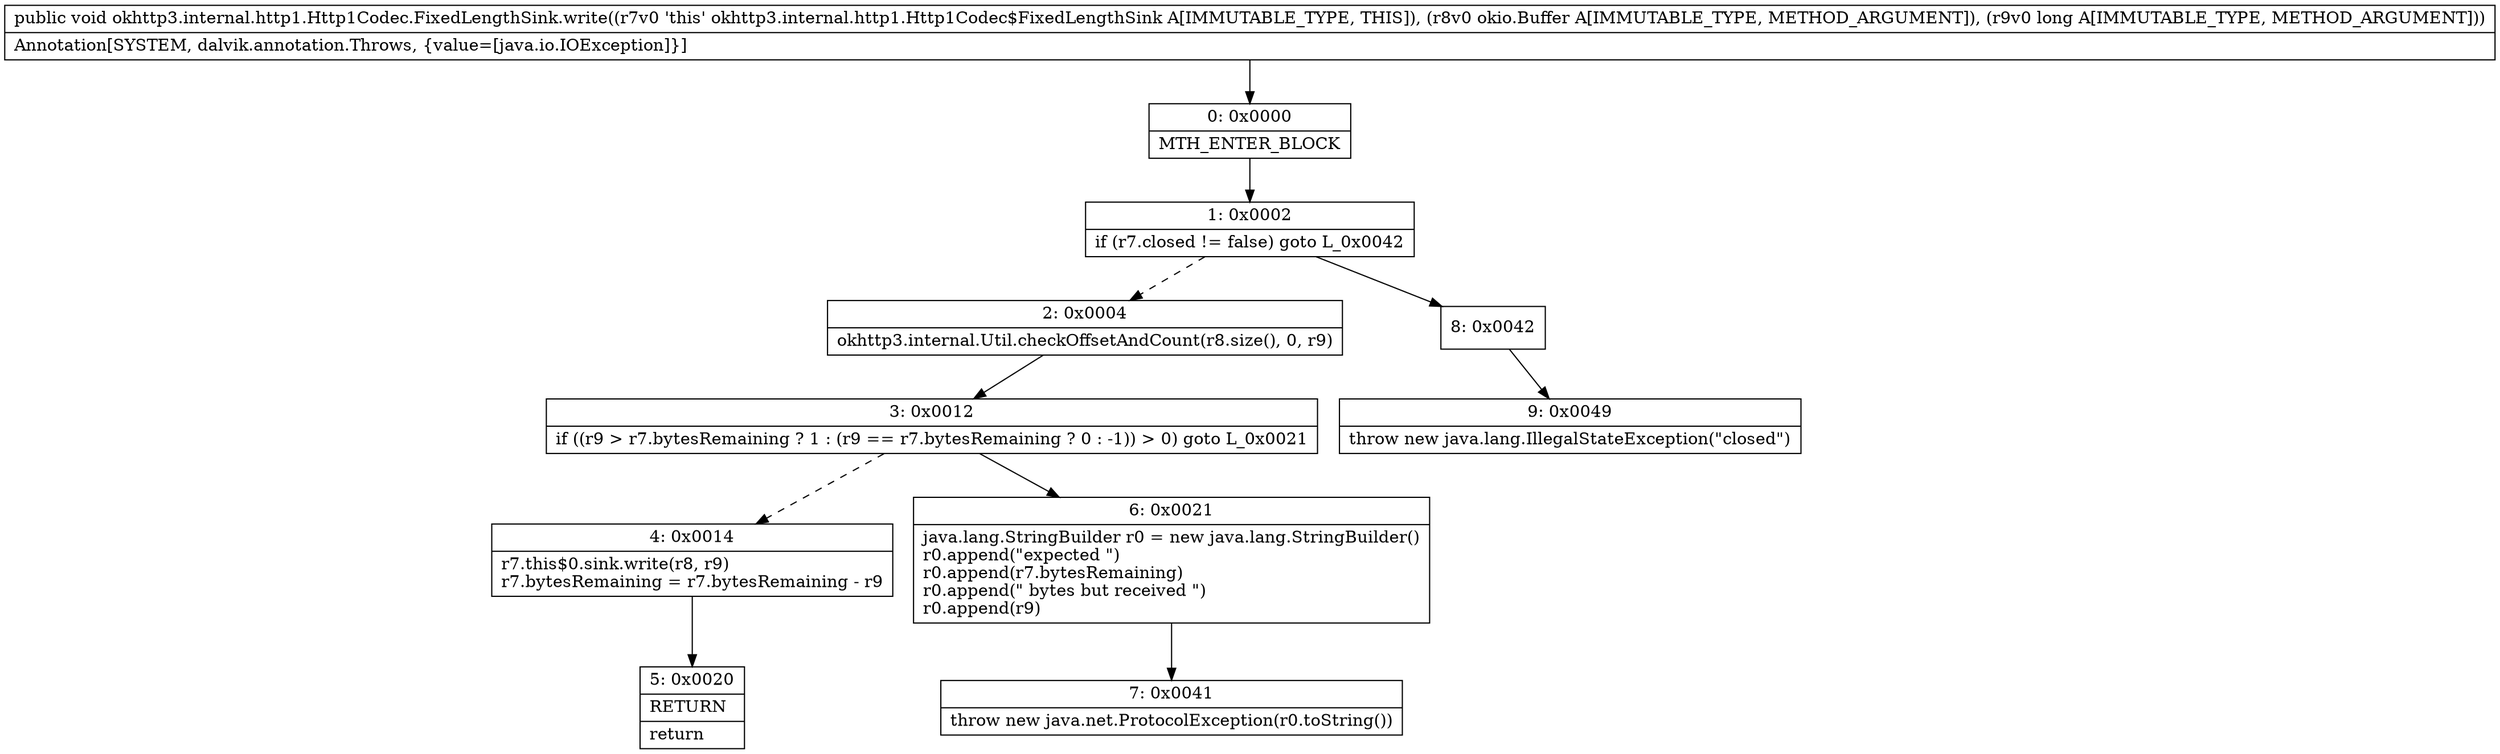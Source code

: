 digraph "CFG forokhttp3.internal.http1.Http1Codec.FixedLengthSink.write(Lokio\/Buffer;J)V" {
Node_0 [shape=record,label="{0\:\ 0x0000|MTH_ENTER_BLOCK\l}"];
Node_1 [shape=record,label="{1\:\ 0x0002|if (r7.closed != false) goto L_0x0042\l}"];
Node_2 [shape=record,label="{2\:\ 0x0004|okhttp3.internal.Util.checkOffsetAndCount(r8.size(), 0, r9)\l}"];
Node_3 [shape=record,label="{3\:\ 0x0012|if ((r9 \> r7.bytesRemaining ? 1 : (r9 == r7.bytesRemaining ? 0 : \-1)) \> 0) goto L_0x0021\l}"];
Node_4 [shape=record,label="{4\:\ 0x0014|r7.this$0.sink.write(r8, r9)\lr7.bytesRemaining = r7.bytesRemaining \- r9\l}"];
Node_5 [shape=record,label="{5\:\ 0x0020|RETURN\l|return\l}"];
Node_6 [shape=record,label="{6\:\ 0x0021|java.lang.StringBuilder r0 = new java.lang.StringBuilder()\lr0.append(\"expected \")\lr0.append(r7.bytesRemaining)\lr0.append(\" bytes but received \")\lr0.append(r9)\l}"];
Node_7 [shape=record,label="{7\:\ 0x0041|throw new java.net.ProtocolException(r0.toString())\l}"];
Node_8 [shape=record,label="{8\:\ 0x0042}"];
Node_9 [shape=record,label="{9\:\ 0x0049|throw new java.lang.IllegalStateException(\"closed\")\l}"];
MethodNode[shape=record,label="{public void okhttp3.internal.http1.Http1Codec.FixedLengthSink.write((r7v0 'this' okhttp3.internal.http1.Http1Codec$FixedLengthSink A[IMMUTABLE_TYPE, THIS]), (r8v0 okio.Buffer A[IMMUTABLE_TYPE, METHOD_ARGUMENT]), (r9v0 long A[IMMUTABLE_TYPE, METHOD_ARGUMENT]))  | Annotation[SYSTEM, dalvik.annotation.Throws, \{value=[java.io.IOException]\}]\l}"];
MethodNode -> Node_0;
Node_0 -> Node_1;
Node_1 -> Node_2[style=dashed];
Node_1 -> Node_8;
Node_2 -> Node_3;
Node_3 -> Node_4[style=dashed];
Node_3 -> Node_6;
Node_4 -> Node_5;
Node_6 -> Node_7;
Node_8 -> Node_9;
}

